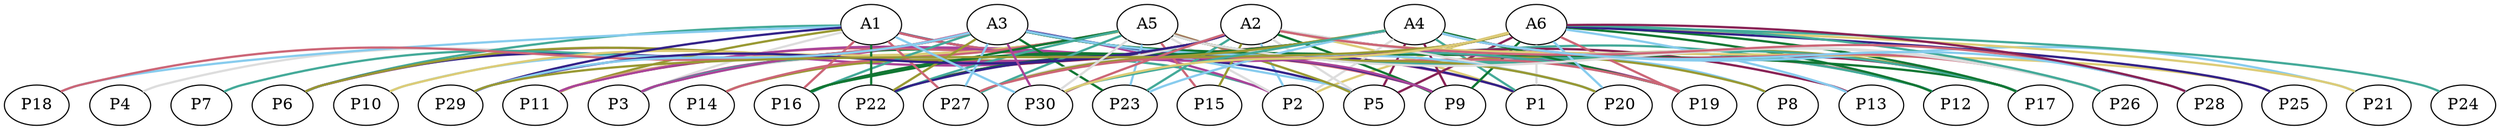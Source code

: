 graph {
	graph [rankdir=BT]
	A1
	A2
	A3
	A4
	A5
	A6
	P1
	P1 -- A4 [color="#44AA99" style=bold]
	P1 -- A3 [color="#332288" style=bold]
	P1 -- A1 [color="#AA4499" style=bold]
	P1 -- A6 [color="#DDDDDD" style=bold]
	P1 -- A2 [color="#DDCC77" style=bold]
	P2
	P2 -- A3 [color="#AA4499" style=bold]
	P2 -- A6 [color="#DDCC77" style=bold]
	P2 -- A4 [color="#DDDDDD" style=bold]
	P2 -- A1 [color="#44AA99" style=bold]
	P2 -- A5 [color="#DDDDDD" style=bold]
	P2 -- A2 [color="#88CCEE" style=bold]
	P3
	P3 -- A1 [color="#DDDDDD" style=bold]
	P3 -- A2 [color="#DDDDDD" style=bold]
	P3 -- A3 [color="#AA4499" style=bold]
	P3 -- A6 [color="#AA4499" style=bold]
	P3 -- A5 [color="#44AA99" style=bold]
	P3 -- A4 [color="#117733" style=bold]
	P4
	P4 -- A3 [color="#DDDDDD" style=bold]
	P5
	P5 -- A3 [color="#88CCEE" style=bold]
	P5 -- A6 [color="#882255" style=bold]
	P5 -- A2 [color="#DDDDDD" style=bold]
	P5 -- A1 [color="#332288" style=bold]
	P5 -- A5 [color="#999933" style=bold]
	P5 -- A4 [color="#882255" style=bold]
	P6
	P6 -- A3 [color="#332288" style=bold]
	P6 -- A5 [color="#999933" style=bold]
	P6 -- A2 [color="#AA4499" style=bold]
	P6 -- A1 [color="#44AA99" style=bold]
	P7
	P7 -- A3 [color="#44AA99" style=bold]
	P8
	P8 -- A5 [color="#999933" style=bold]
	P8 -- A2 [color="#DDDDDD" style=bold]
	P8 -- A4 [color="#88CCEE" style=bold]
	P9
	P9 -- A5 [color="#AA4499" style=bold]
	P9 -- A4 [color="#882255" style=bold]
	P9 -- A2 [color="#117733" style=bold]
	P9 -- A6 [color="#117733" style=bold]
	P9 -- A3 [color="#332288" style=bold]
	P9 -- A1 [color="#CC6677" style=bold]
	P10
	P10 -- A3 [color="#88CCEE" style=bold]
	P10 -- A5 [color="#DDCC77" style=bold]
	P11
	P11 -- A2 [color="#882255" style=bold]
	P11 -- A3 [color="#CC6677" style=bold]
	P11 -- A6 [color="#AA4499" style=bold]
	P11 -- A4 [color="#CC6677" style=bold]
	P11 -- A5 [color="#DDCC77" style=bold]
	P11 -- A1 [color="#999933" style=bold]
	P12
	P12 -- A3 [color="#44AA99" style=bold]
	P12 -- A5 [color="#44AA99" style=bold]
	P12 -- A6 [color="#117733" style=bold]
	P12 -- A4 [color="#CC6677" style=bold]
	P13
	P13 -- A3 [color="#882255" style=bold]
	P13 -- A6 [color="#88CCEE" style=bold]
	P14
	P14 -- A5 [color="#CC6677" style=bold]
	P14 -- A2 [color="#999933" style=bold]
	P15
	P15 -- A5 [color="#CC6677" style=bold]
	P15 -- A2 [color="#999933" style=bold]
	P16
	P16 -- A2 [color="#AA4499" style=bold]
	P16 -- A3 [color="#44AA99" style=bold]
	P16 -- A5 [color="#117733" style=bold]
	P16 -- A4 [color="#117733" style=bold]
	P16 -- A6 [color="#117733" style=bold]
	P16 -- A1 [color="#CC6677" style=bold]
	P17
	P17 -- A2 [color="#999933" style=bold]
	P17 -- A6 [color="#117733" style=bold]
	P17 -- A3 [color="#117733" style=bold]
	P17 -- A5 [color="#44AA99" style=bold]
	P17 -- A4 [color="#882255" style=bold]
	P18
	P18 -- A3 [color="#CC6677" style=bold]
	P18 -- A1 [color="#88CCEE" style=bold]
	P19
	P19 -- A5 [color="#CC6677" style=bold]
	P19 -- A3 [color="#44AA99" style=bold]
	P19 -- A6 [color="#CC6677" style=bold]
	P19 -- A4 [color="#117733" style=bold]
	P19 -- A2 [color="#AA4499" style=bold]
	P20
	P20 -- A2 [color="#DDDDDD" style=bold]
	P20 -- A6 [color="#88CCEE" style=bold]
	P20 -- A3 [color="#88CCEE" style=bold]
	P20 -- A5 [color="#999933" style=bold]
	P21
	P21 -- A4 [color="#88CCEE" style=bold]
	P21 -- A6 [color="#DDCC77" style=bold]
	P22
	P22 -- A2 [color="#882255" style=bold]
	P22 -- A3 [color="#999933" style=bold]
	P22 -- A1 [color="#117733" style=bold]
	P22 -- A4 [color="#117733" style=bold]
	P22 -- A5 [color="#44AA99" style=bold]
	P22 -- A6 [color="#332288" style=bold]
	P23
	P23 -- A4 [color="#88CCEE" style=bold]
	P23 -- A3 [color="#117733" style=bold]
	P23 -- A2 [color="#44AA99" style=bold]
	P23 -- A5 [color="#88CCEE" style=bold]
	P24
	P24 -- A6 [color="#44AA99" style=bold]
	P25
	P25 -- A6 [color="#332288" style=bold]
	P25 -- A2 [color="#DDCC77" style=bold]
	P26
	P26 -- A4 [color="#CC6677" style=bold]
	P26 -- A6 [color="#44AA99" style=bold]
	P26 -- A5 [color="#DDDDDD" style=bold]
	P26 -- A2 [color="#DDDDDD" style=bold]
	P27
	P27 -- A3 [color="#88CCEE" style=bold]
	P27 -- A2 [color="#DDDDDD" style=bold]
	P27 -- A5 [color="#44AA99" style=bold]
	P27 -- A4 [color="#999933" style=bold]
	P27 -- A1 [color="#CC6677" style=bold]
	P27 -- A6 [color="#CC6677" style=bold]
	P28
	P28 -- A2 [color="#CC6677" style=bold]
	P28 -- A6 [color="#882255" style=bold]
	P28 -- A4 [color="#88CCEE" style=bold]
	P29
	P29 -- A6 [color="#999933" style=bold]
	P29 -- A1 [color="#332288" style=bold]
	P29 -- A3 [color="#88CCEE" style=bold]
	P29 -- A2 [color="#332288" style=bold]
	P30
	P30 -- A4 [color="#44AA99" style=bold]
	P30 -- A3 [color="#AA4499" style=bold]
	P30 -- A1 [color="#88CCEE" style=bold]
	P30 -- A6 [color="#DDCC77" style=bold]
	P30 -- A2 [color="#CC6677" style=bold]
	P30 -- A5 [color="#DDDDDD" style=bold]
}
